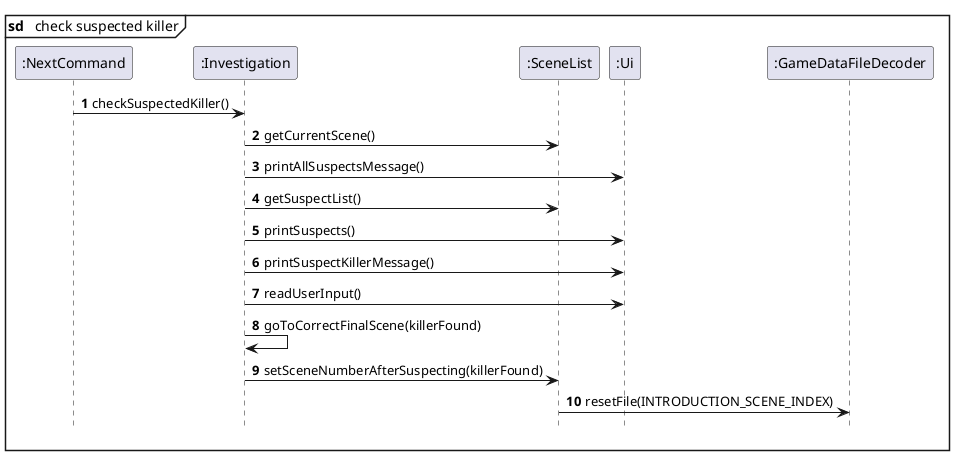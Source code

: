 @startuml
'https://plantuml.com/sequence-diagram

autonumber
hide footbox
mainframe **sd**   check suspected killer
":NextCommand" -> ":Investigation": checkSuspectedKiller()
    ":Investigation" -> ":SceneList": getCurrentScene()
    ":Investigation" -> ":Ui": printAllSuspectsMessage()
    ":Investigation" -> ":SceneList": getSuspectList()
    ":Investigation" -> ":Ui": printSuspects()
    ":Investigation" -> ":Ui": printSuspectKillerMessage()
    ":Investigation" -> ":Ui": readUserInput()
    ":Investigation" -> ":Investigation": goToCorrectFinalScene(killerFound)
    ":Investigation" -> ":SceneList": setSceneNumberAfterSuspecting(killerFound)
    ":SceneList" -> ":GameDataFileDecoder": resetFile(INTRODUCTION_SCENE_INDEX)
@enduml